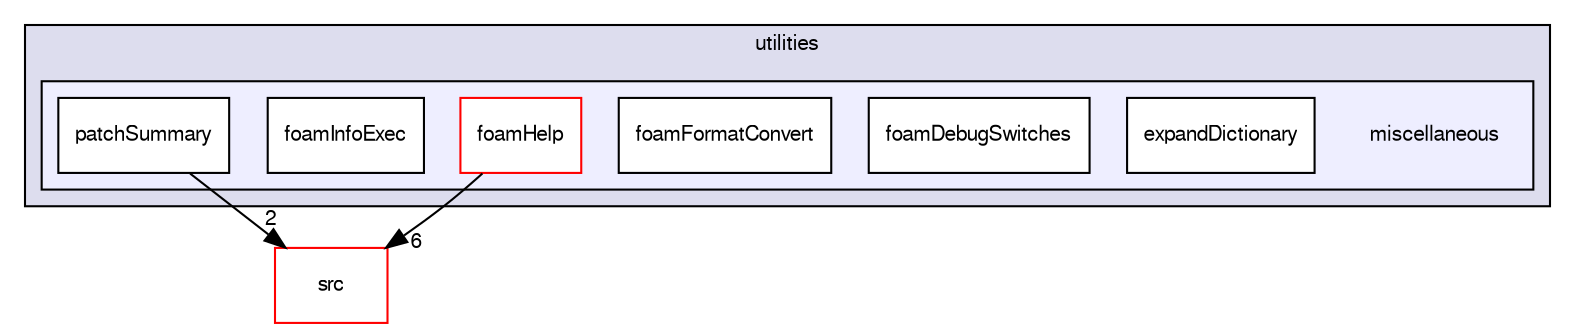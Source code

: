 digraph "applications/utilities/miscellaneous" {
  bgcolor=transparent;
  compound=true
  node [ fontsize="10", fontname="FreeSans"];
  edge [ labelfontsize="10", labelfontname="FreeSans"];
  subgraph clusterdir_a740ba71acc8f57051af57c325cf1aa6 {
    graph [ bgcolor="#ddddee", pencolor="black", label="utilities" fontname="FreeSans", fontsize="10", URL="dir_a740ba71acc8f57051af57c325cf1aa6.html"]
  subgraph clusterdir_3210494cbdf79b7f44b411965daadab0 {
    graph [ bgcolor="#eeeeff", pencolor="black", label="" URL="dir_3210494cbdf79b7f44b411965daadab0.html"];
    dir_3210494cbdf79b7f44b411965daadab0 [shape=plaintext label="miscellaneous"];
    dir_04a7a207cca8701ad5a2f440ef0192e8 [shape=box label="expandDictionary" color="black" fillcolor="white" style="filled" URL="dir_04a7a207cca8701ad5a2f440ef0192e8.html"];
    dir_7a5b4347bdb97df5a9e2e838ba0dd4c6 [shape=box label="foamDebugSwitches" color="black" fillcolor="white" style="filled" URL="dir_7a5b4347bdb97df5a9e2e838ba0dd4c6.html"];
    dir_2020bc9d02c2226b7cafa9649829dc89 [shape=box label="foamFormatConvert" color="black" fillcolor="white" style="filled" URL="dir_2020bc9d02c2226b7cafa9649829dc89.html"];
    dir_e9b197d08dffbad36b1bd7288f9a5cd0 [shape=box label="foamHelp" color="red" fillcolor="white" style="filled" URL="dir_e9b197d08dffbad36b1bd7288f9a5cd0.html"];
    dir_292be267ffe6626011d4ce73921420b6 [shape=box label="foamInfoExec" color="black" fillcolor="white" style="filled" URL="dir_292be267ffe6626011d4ce73921420b6.html"];
    dir_eaf807ee741540255625ab4a69dd4a84 [shape=box label="patchSummary" color="black" fillcolor="white" style="filled" URL="dir_eaf807ee741540255625ab4a69dd4a84.html"];
  }
  }
  dir_68267d1309a1af8e8297ef4c3efbcdba [shape=box label="src" color="red" URL="dir_68267d1309a1af8e8297ef4c3efbcdba.html"];
  dir_eaf807ee741540255625ab4a69dd4a84->dir_68267d1309a1af8e8297ef4c3efbcdba [headlabel="2", labeldistance=1.5 headhref="dir_000447_000568.html"];
  dir_e9b197d08dffbad36b1bd7288f9a5cd0->dir_68267d1309a1af8e8297ef4c3efbcdba [headlabel="6", labeldistance=1.5 headhref="dir_000440_000568.html"];
}

